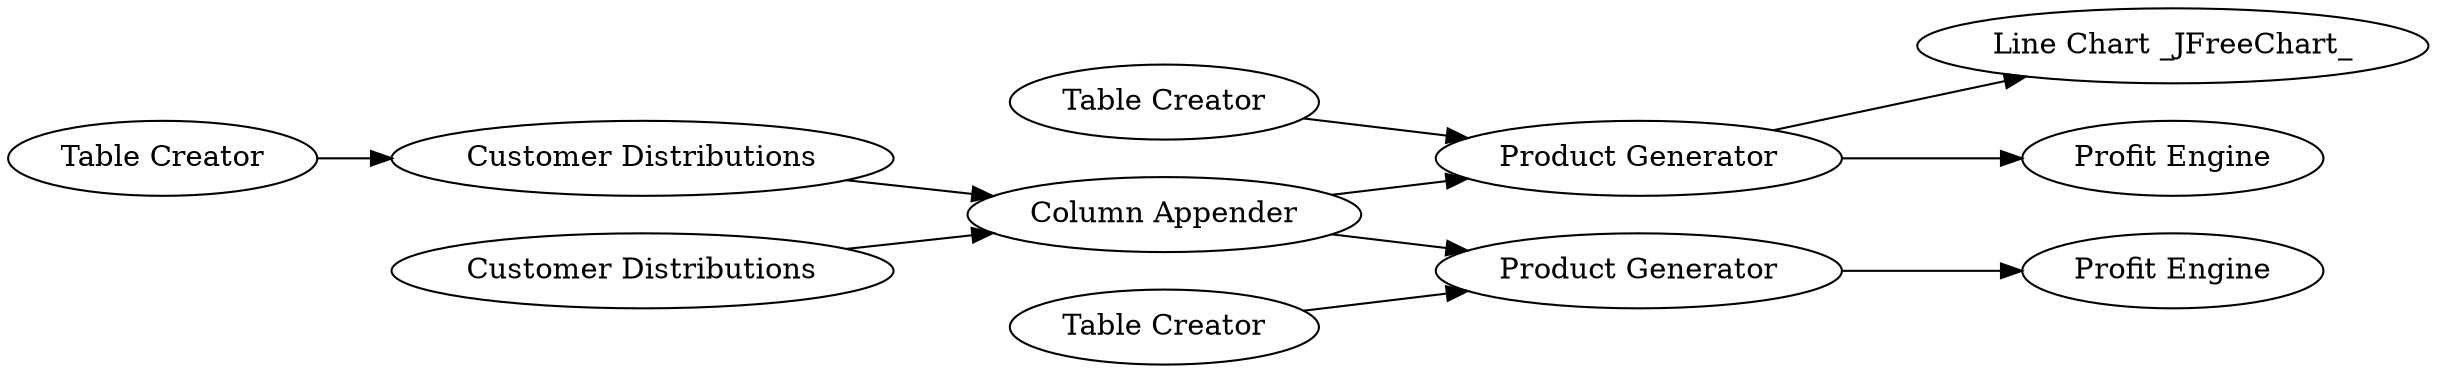 digraph {
	"-5819099379257682874_10" [label="Table Creator"]
	"-5819099379257682874_15" [label="Product Generator"]
	"-5819099379257682874_11" [label="Line Chart _JFreeChart_"]
	"-5819099379257682874_3" [label="Customer Distributions"]
	"-5819099379257682874_22" [label="Column Appender"]
	"-5819099379257682874_1" [label="Customer Distributions"]
	"-5819099379257682874_7" [label="Product Generator"]
	"-5819099379257682874_14" [label="Profit Engine"]
	"-5819099379257682874_12" [label="Profit Engine"]
	"-5819099379257682874_21" [label="Table Creator"]
	"-5819099379257682874_13" [label="Table Creator"]
	"-5819099379257682874_1" -> "-5819099379257682874_22"
	"-5819099379257682874_7" -> "-5819099379257682874_11"
	"-5819099379257682874_7" -> "-5819099379257682874_12"
	"-5819099379257682874_15" -> "-5819099379257682874_14"
	"-5819099379257682874_13" -> "-5819099379257682874_15"
	"-5819099379257682874_10" -> "-5819099379257682874_7"
	"-5819099379257682874_3" -> "-5819099379257682874_22"
	"-5819099379257682874_22" -> "-5819099379257682874_7"
	"-5819099379257682874_21" -> "-5819099379257682874_3"
	"-5819099379257682874_22" -> "-5819099379257682874_15"
	rankdir=LR
}
